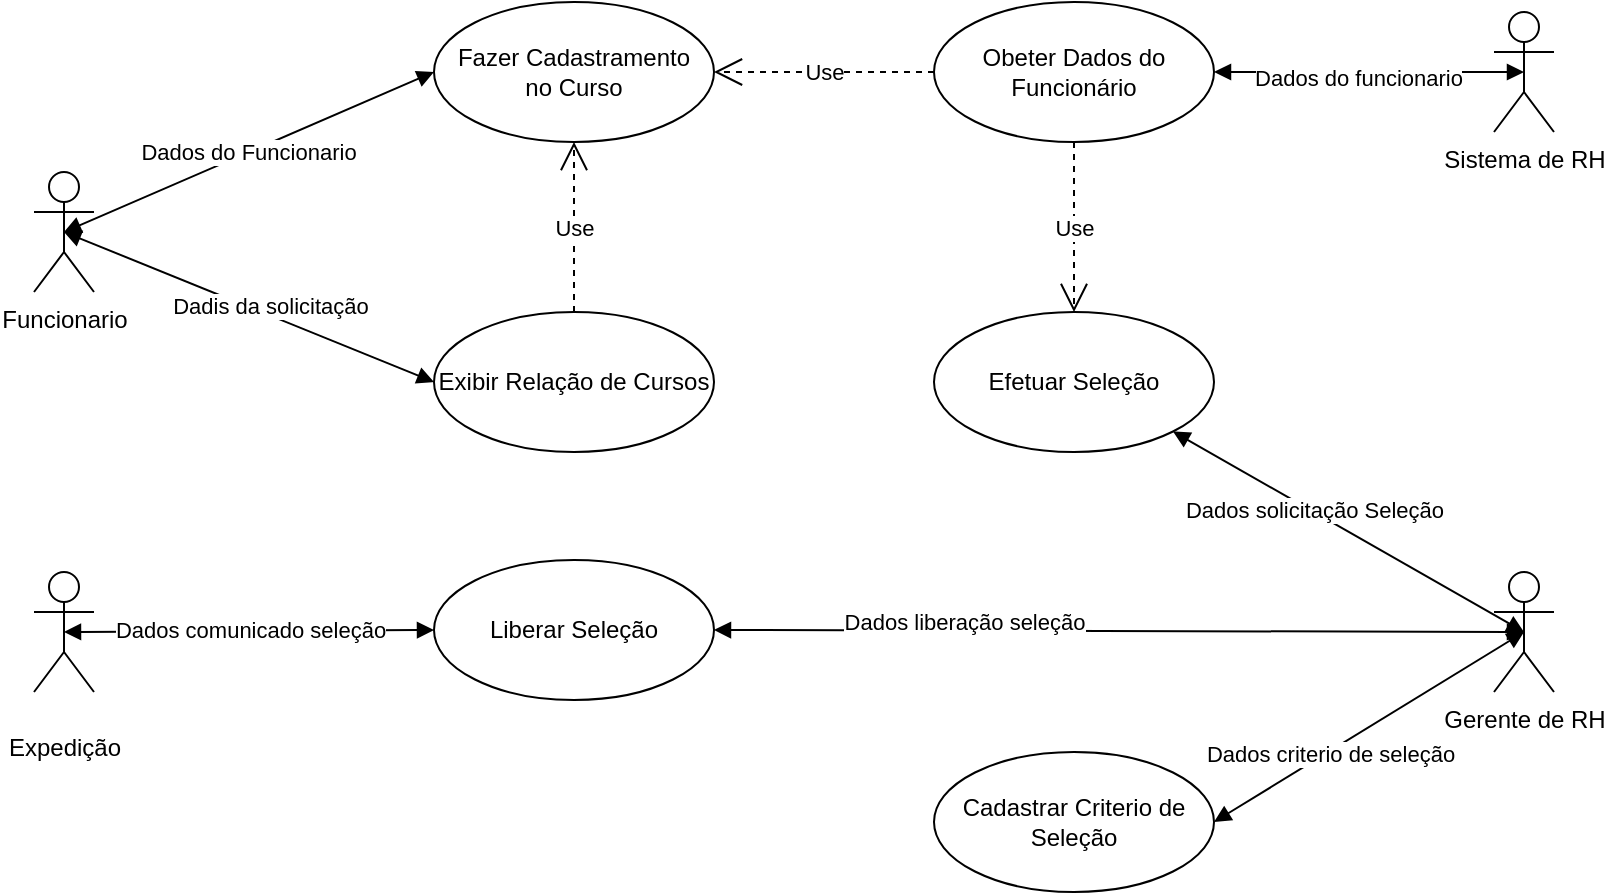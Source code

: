 <mxfile version="23.1.5" type="device">
  <diagram name="Página-1" id="LMeREaM4XrOolY6IQDLW">
    <mxGraphModel dx="1035" dy="941" grid="1" gridSize="10" guides="1" tooltips="1" connect="1" arrows="1" fold="1" page="0" pageScale="1" pageWidth="827" pageHeight="1169" math="0" shadow="0">
      <root>
        <mxCell id="0" />
        <mxCell id="1" parent="0" />
        <mxCell id="OIhC80jocAhmDbrk6AeT-6" value="Gerente de RH" style="shape=umlActor;verticalLabelPosition=bottom;verticalAlign=top;html=1;" vertex="1" parent="1">
          <mxGeometry x="810" y="260" width="30" height="60" as="geometry" />
        </mxCell>
        <mxCell id="OIhC80jocAhmDbrk6AeT-7" value="Funcionario" style="shape=umlActor;verticalLabelPosition=bottom;verticalAlign=top;html=1;" vertex="1" parent="1">
          <mxGeometry x="80" y="60" width="30" height="60" as="geometry" />
        </mxCell>
        <mxCell id="OIhC80jocAhmDbrk6AeT-9" value="Fazer Cadastramento &lt;br&gt;no Curso" style="ellipse;whiteSpace=wrap;html=1;" vertex="1" parent="1">
          <mxGeometry x="280" y="-25" width="140" height="70" as="geometry" />
        </mxCell>
        <mxCell id="OIhC80jocAhmDbrk6AeT-14" value="Sistema de RH" style="shape=umlActor;verticalLabelPosition=bottom;verticalAlign=top;html=1;" vertex="1" parent="1">
          <mxGeometry x="810" y="-20" width="30" height="60" as="geometry" />
        </mxCell>
        <mxCell id="OIhC80jocAhmDbrk6AeT-15" value="&lt;br&gt;Expedição" style="shape=umlActor;verticalLabelPosition=bottom;verticalAlign=top;html=1;" vertex="1" parent="1">
          <mxGeometry x="80" y="260" width="30" height="60" as="geometry" />
        </mxCell>
        <mxCell id="OIhC80jocAhmDbrk6AeT-20" value="Cadastrar Criterio de Seleção" style="ellipse;whiteSpace=wrap;html=1;" vertex="1" parent="1">
          <mxGeometry x="530" y="350" width="140" height="70" as="geometry" />
        </mxCell>
        <mxCell id="OIhC80jocAhmDbrk6AeT-27" value="Exibir Relação de Cursos" style="ellipse;whiteSpace=wrap;html=1;" vertex="1" parent="1">
          <mxGeometry x="280" y="130" width="140" height="70" as="geometry" />
        </mxCell>
        <mxCell id="OIhC80jocAhmDbrk6AeT-34" value="Liberar Seleção" style="ellipse;whiteSpace=wrap;html=1;" vertex="1" parent="1">
          <mxGeometry x="280" y="254" width="140" height="70" as="geometry" />
        </mxCell>
        <mxCell id="OIhC80jocAhmDbrk6AeT-59" value="Obeter Dados do Funcionário" style="ellipse;whiteSpace=wrap;html=1;" vertex="1" parent="1">
          <mxGeometry x="530" y="-25" width="140" height="70" as="geometry" />
        </mxCell>
        <mxCell id="OIhC80jocAhmDbrk6AeT-64" value="Efetuar Seleção" style="ellipse;whiteSpace=wrap;html=1;" vertex="1" parent="1">
          <mxGeometry x="530" y="130" width="140" height="70" as="geometry" />
        </mxCell>
        <mxCell id="OIhC80jocAhmDbrk6AeT-72" value="" style="endArrow=block;startArrow=block;endFill=1;startFill=1;html=1;rounded=0;exitX=0.5;exitY=0.5;exitDx=0;exitDy=0;exitPerimeter=0;entryX=0;entryY=0.5;entryDx=0;entryDy=0;" edge="1" parent="1" source="OIhC80jocAhmDbrk6AeT-7" target="OIhC80jocAhmDbrk6AeT-9">
          <mxGeometry width="160" relative="1" as="geometry">
            <mxPoint x="160" y="160" as="sourcePoint" />
            <mxPoint x="320" y="160" as="targetPoint" />
          </mxGeometry>
        </mxCell>
        <mxCell id="OIhC80jocAhmDbrk6AeT-84" value="Dados do Funcionario" style="edgeLabel;html=1;align=center;verticalAlign=middle;resizable=0;points=[];" vertex="1" connectable="0" parent="OIhC80jocAhmDbrk6AeT-72">
          <mxGeometry x="-0.015" y="1" relative="1" as="geometry">
            <mxPoint x="1" as="offset" />
          </mxGeometry>
        </mxCell>
        <mxCell id="OIhC80jocAhmDbrk6AeT-73" value="" style="endArrow=block;startArrow=block;endFill=1;startFill=1;html=1;rounded=0;exitX=0.5;exitY=0.5;exitDx=0;exitDy=0;exitPerimeter=0;entryX=0;entryY=0.5;entryDx=0;entryDy=0;" edge="1" parent="1" source="OIhC80jocAhmDbrk6AeT-7" target="OIhC80jocAhmDbrk6AeT-27">
          <mxGeometry width="160" relative="1" as="geometry">
            <mxPoint x="165" y="100" as="sourcePoint" />
            <mxPoint x="290" y="50" as="targetPoint" />
          </mxGeometry>
        </mxCell>
        <mxCell id="OIhC80jocAhmDbrk6AeT-85" value="Dadis da solicitação" style="edgeLabel;html=1;align=center;verticalAlign=middle;resizable=0;points=[];" vertex="1" connectable="0" parent="OIhC80jocAhmDbrk6AeT-73">
          <mxGeometry x="0.09" y="4" relative="1" as="geometry">
            <mxPoint as="offset" />
          </mxGeometry>
        </mxCell>
        <mxCell id="OIhC80jocAhmDbrk6AeT-74" value="Use" style="endArrow=open;endSize=12;dashed=1;html=1;rounded=0;exitX=0.5;exitY=0;exitDx=0;exitDy=0;entryX=0.5;entryY=1;entryDx=0;entryDy=0;" edge="1" parent="1" source="OIhC80jocAhmDbrk6AeT-27" target="OIhC80jocAhmDbrk6AeT-9">
          <mxGeometry width="160" relative="1" as="geometry">
            <mxPoint x="240" y="190" as="sourcePoint" />
            <mxPoint x="400" y="190" as="targetPoint" />
          </mxGeometry>
        </mxCell>
        <mxCell id="OIhC80jocAhmDbrk6AeT-76" value="" style="endArrow=block;startArrow=block;endFill=1;startFill=1;html=1;rounded=0;exitX=1;exitY=0.5;exitDx=0;exitDy=0;entryX=0.5;entryY=0.5;entryDx=0;entryDy=0;entryPerimeter=0;" edge="1" parent="1" source="OIhC80jocAhmDbrk6AeT-59" target="OIhC80jocAhmDbrk6AeT-14">
          <mxGeometry width="160" relative="1" as="geometry">
            <mxPoint x="720" y="110" as="sourcePoint" />
            <mxPoint x="880" y="110" as="targetPoint" />
          </mxGeometry>
        </mxCell>
        <mxCell id="OIhC80jocAhmDbrk6AeT-90" value="Dados do funcionario" style="edgeLabel;html=1;align=center;verticalAlign=middle;resizable=0;points=[];" vertex="1" connectable="0" parent="OIhC80jocAhmDbrk6AeT-76">
          <mxGeometry x="-0.076" y="-3" relative="1" as="geometry">
            <mxPoint as="offset" />
          </mxGeometry>
        </mxCell>
        <mxCell id="OIhC80jocAhmDbrk6AeT-77" value="Use" style="endArrow=open;endSize=12;dashed=1;html=1;rounded=0;exitX=0;exitY=0.5;exitDx=0;exitDy=0;entryX=1;entryY=0.5;entryDx=0;entryDy=0;" edge="1" parent="1" source="OIhC80jocAhmDbrk6AeT-59" target="OIhC80jocAhmDbrk6AeT-9">
          <mxGeometry width="160" relative="1" as="geometry">
            <mxPoint x="700" y="210" as="sourcePoint" />
            <mxPoint x="860" y="210" as="targetPoint" />
          </mxGeometry>
        </mxCell>
        <mxCell id="OIhC80jocAhmDbrk6AeT-78" value="Use" style="endArrow=open;endSize=12;dashed=1;html=1;rounded=0;exitX=0.5;exitY=1;exitDx=0;exitDy=0;entryX=0.5;entryY=0;entryDx=0;entryDy=0;" edge="1" parent="1" source="OIhC80jocAhmDbrk6AeT-59" target="OIhC80jocAhmDbrk6AeT-64">
          <mxGeometry width="160" relative="1" as="geometry">
            <mxPoint x="570" y="130" as="sourcePoint" />
            <mxPoint x="730" y="130" as="targetPoint" />
          </mxGeometry>
        </mxCell>
        <mxCell id="OIhC80jocAhmDbrk6AeT-79" value="" style="endArrow=block;startArrow=block;endFill=1;startFill=1;html=1;rounded=0;exitX=0.5;exitY=0.5;exitDx=0;exitDy=0;exitPerimeter=0;entryX=0;entryY=0.5;entryDx=0;entryDy=0;" edge="1" parent="1" source="OIhC80jocAhmDbrk6AeT-15" target="OIhC80jocAhmDbrk6AeT-34">
          <mxGeometry width="160" relative="1" as="geometry">
            <mxPoint x="220" y="470" as="sourcePoint" />
            <mxPoint x="380" y="470" as="targetPoint" />
          </mxGeometry>
        </mxCell>
        <mxCell id="OIhC80jocAhmDbrk6AeT-86" value="Dados comunicado seleção" style="edgeLabel;html=1;align=center;verticalAlign=middle;resizable=0;points=[];" vertex="1" connectable="0" parent="OIhC80jocAhmDbrk6AeT-79">
          <mxGeometry x="0.013" y="1" relative="1" as="geometry">
            <mxPoint x="-1" as="offset" />
          </mxGeometry>
        </mxCell>
        <mxCell id="OIhC80jocAhmDbrk6AeT-81" value="" style="endArrow=block;startArrow=block;endFill=1;startFill=1;html=1;rounded=0;exitX=1;exitY=1;exitDx=0;exitDy=0;entryX=0.5;entryY=0.5;entryDx=0;entryDy=0;entryPerimeter=0;" edge="1" parent="1" source="OIhC80jocAhmDbrk6AeT-64" target="OIhC80jocAhmDbrk6AeT-6">
          <mxGeometry width="160" relative="1" as="geometry">
            <mxPoint x="540" y="250" as="sourcePoint" />
            <mxPoint x="700" y="250" as="targetPoint" />
          </mxGeometry>
        </mxCell>
        <mxCell id="OIhC80jocAhmDbrk6AeT-89" value="Dados solicitação Seleção" style="edgeLabel;html=1;align=center;verticalAlign=middle;resizable=0;points=[];" vertex="1" connectable="0" parent="OIhC80jocAhmDbrk6AeT-81">
          <mxGeometry x="-0.204" y="1" relative="1" as="geometry">
            <mxPoint as="offset" />
          </mxGeometry>
        </mxCell>
        <mxCell id="OIhC80jocAhmDbrk6AeT-82" value="" style="endArrow=block;startArrow=block;endFill=1;startFill=1;html=1;rounded=0;entryX=0.5;entryY=0.5;entryDx=0;entryDy=0;entryPerimeter=0;exitX=1;exitY=0.5;exitDx=0;exitDy=0;" edge="1" parent="1" source="OIhC80jocAhmDbrk6AeT-34" target="OIhC80jocAhmDbrk6AeT-6">
          <mxGeometry width="160" relative="1" as="geometry">
            <mxPoint x="530" y="270" as="sourcePoint" />
            <mxPoint x="690" y="270" as="targetPoint" />
          </mxGeometry>
        </mxCell>
        <mxCell id="OIhC80jocAhmDbrk6AeT-87" value="Dados liberação seleção" style="edgeLabel;html=1;align=center;verticalAlign=middle;resizable=0;points=[];" vertex="1" connectable="0" parent="OIhC80jocAhmDbrk6AeT-82">
          <mxGeometry x="-0.386" y="5" relative="1" as="geometry">
            <mxPoint as="offset" />
          </mxGeometry>
        </mxCell>
        <mxCell id="OIhC80jocAhmDbrk6AeT-83" value="" style="endArrow=block;startArrow=block;endFill=1;startFill=1;html=1;rounded=0;entryX=0.5;entryY=0.5;entryDx=0;entryDy=0;entryPerimeter=0;exitX=1;exitY=0.5;exitDx=0;exitDy=0;" edge="1" parent="1" source="OIhC80jocAhmDbrk6AeT-20" target="OIhC80jocAhmDbrk6AeT-6">
          <mxGeometry width="160" relative="1" as="geometry">
            <mxPoint x="260" y="380" as="sourcePoint" />
            <mxPoint x="420" y="380" as="targetPoint" />
          </mxGeometry>
        </mxCell>
        <mxCell id="OIhC80jocAhmDbrk6AeT-88" value="Dados criterio de seleção" style="edgeLabel;html=1;align=center;verticalAlign=middle;resizable=0;points=[];" vertex="1" connectable="0" parent="OIhC80jocAhmDbrk6AeT-83">
          <mxGeometry x="-0.271" y="-1" relative="1" as="geometry">
            <mxPoint x="1" as="offset" />
          </mxGeometry>
        </mxCell>
      </root>
    </mxGraphModel>
  </diagram>
</mxfile>
